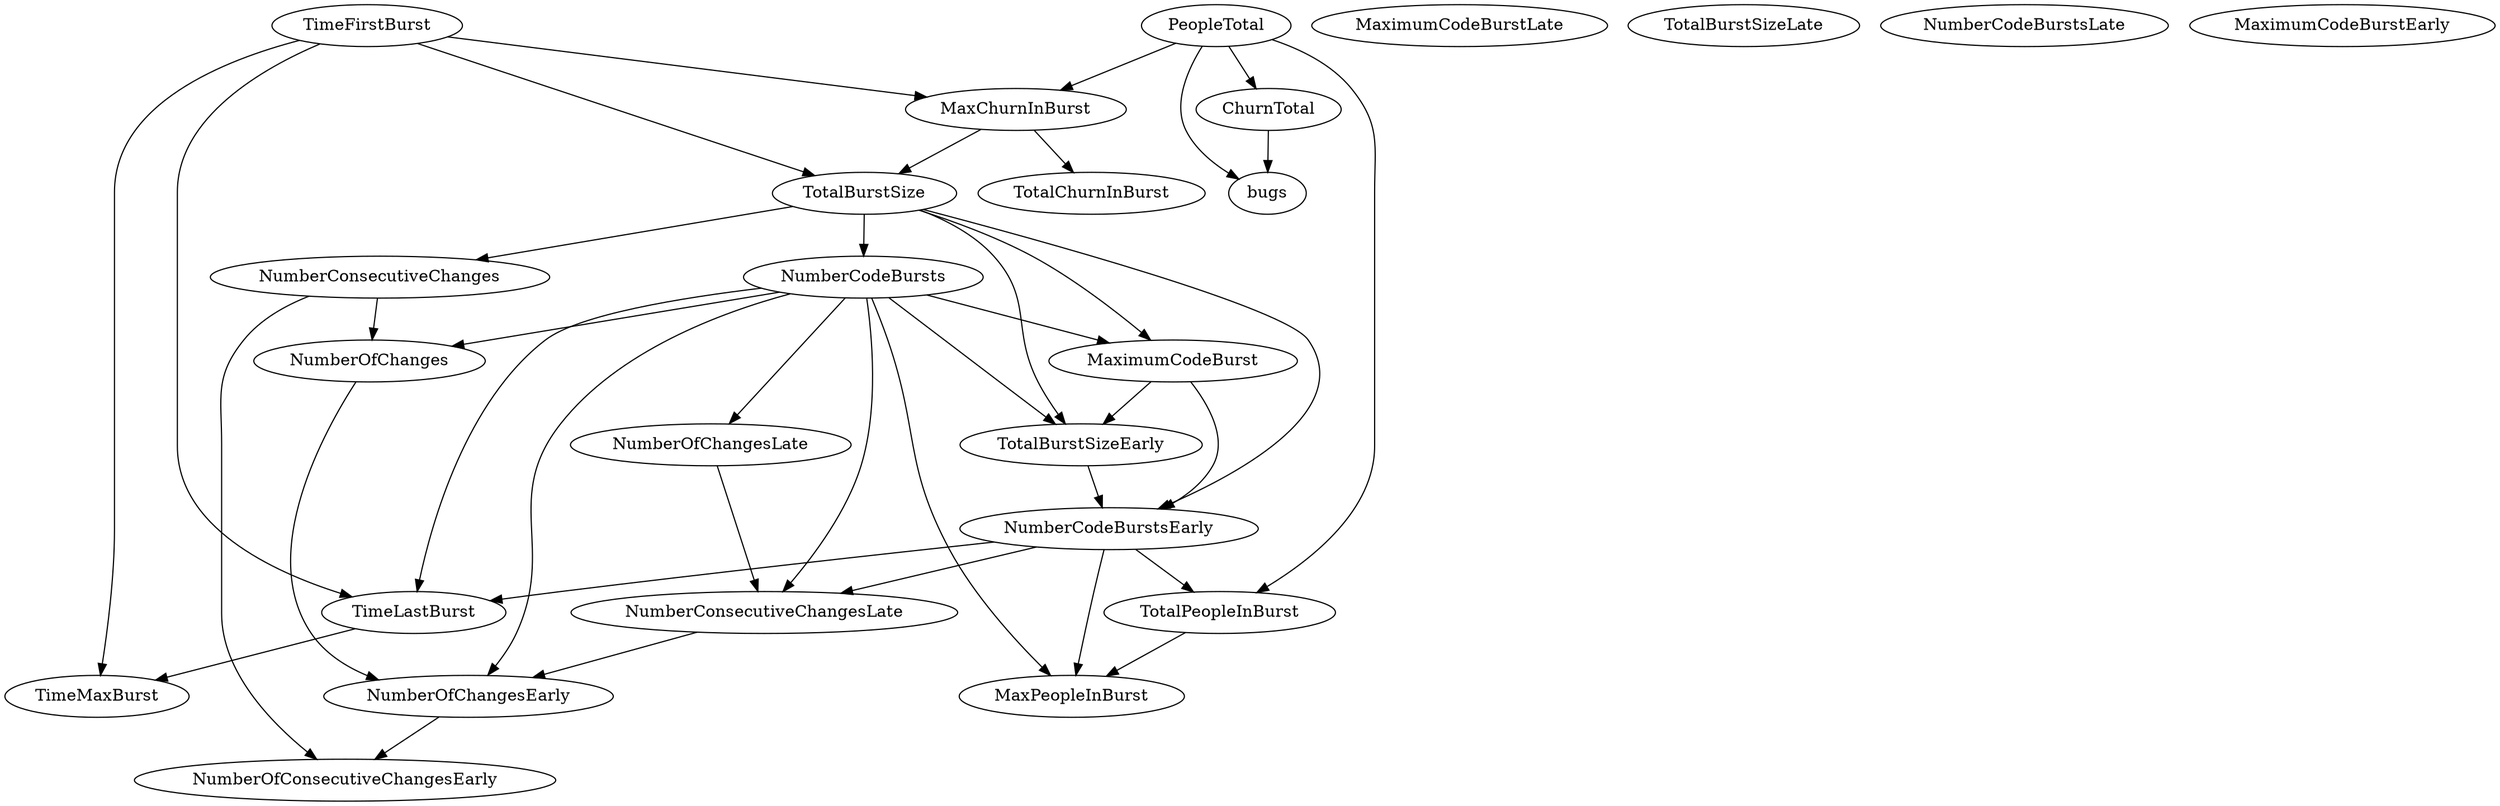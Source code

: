 digraph {
   TotalPeopleInBurst;
   MaximumCodeBurstLate;
   NumberOfChanges;
   MaxPeopleInBurst;
   TotalBurstSizeLate;
   NumberCodeBurstsLate;
   NumberOfChangesLate;
   NumberOfChangesEarly;
   MaxChurnInBurst;
   MaximumCodeBurstEarly;
   NumberCodeBurstsEarly;
   TimeFirstBurst;
   TotalChurnInBurst;
   ChurnTotal;
   MaximumCodeBurst;
   NumberOfConsecutiveChangesEarly;
   NumberConsecutiveChangesLate;
   TotalBurstSizeEarly;
   TotalBurstSize;
   TimeMaxBurst;
   NumberConsecutiveChanges;
   TimeLastBurst;
   NumberCodeBursts;
   PeopleTotal;
   bugs;
   TotalPeopleInBurst -> MaxPeopleInBurst;
   NumberOfChanges -> NumberOfChangesEarly;
   NumberOfChangesLate -> NumberConsecutiveChangesLate;
   NumberOfChangesEarly -> NumberOfConsecutiveChangesEarly;
   MaxChurnInBurst -> TotalChurnInBurst;
   MaxChurnInBurst -> TotalBurstSize;
   NumberCodeBurstsEarly -> TotalPeopleInBurst;
   NumberCodeBurstsEarly -> MaxPeopleInBurst;
   NumberCodeBurstsEarly -> NumberConsecutiveChangesLate;
   NumberCodeBurstsEarly -> TimeLastBurst;
   TimeFirstBurst -> MaxChurnInBurst;
   TimeFirstBurst -> TotalBurstSize;
   TimeFirstBurst -> TimeMaxBurst;
   TimeFirstBurst -> TimeLastBurst;
   ChurnTotal -> bugs;
   MaximumCodeBurst -> NumberCodeBurstsEarly;
   MaximumCodeBurst -> TotalBurstSizeEarly;
   NumberConsecutiveChangesLate -> NumberOfChangesEarly;
   TotalBurstSizeEarly -> NumberCodeBurstsEarly;
   TotalBurstSize -> NumberCodeBurstsEarly;
   TotalBurstSize -> MaximumCodeBurst;
   TotalBurstSize -> TotalBurstSizeEarly;
   TotalBurstSize -> NumberConsecutiveChanges;
   TotalBurstSize -> NumberCodeBursts;
   NumberConsecutiveChanges -> NumberOfChanges;
   NumberConsecutiveChanges -> NumberOfConsecutiveChangesEarly;
   TimeLastBurst -> TimeMaxBurst;
   NumberCodeBursts -> NumberOfChanges;
   NumberCodeBursts -> MaxPeopleInBurst;
   NumberCodeBursts -> NumberOfChangesLate;
   NumberCodeBursts -> NumberOfChangesEarly;
   NumberCodeBursts -> MaximumCodeBurst;
   NumberCodeBursts -> NumberConsecutiveChangesLate;
   NumberCodeBursts -> TotalBurstSizeEarly;
   NumberCodeBursts -> TimeLastBurst;
   PeopleTotal -> TotalPeopleInBurst;
   PeopleTotal -> MaxChurnInBurst;
   PeopleTotal -> ChurnTotal;
   PeopleTotal -> bugs;
}
